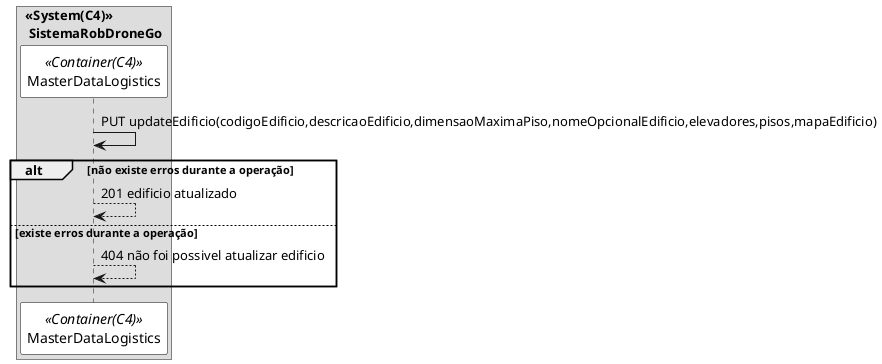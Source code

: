 @startuml getPackagingSD

skinparam sequence {
ParticipantBorderColor black
ParticipantBackgroundColor white
}

box "<<System(C4)>>\n SistemaRobDroneGo"
participant MasterDataLogistics as mdl <<Container(C4)>>
mdl -> mdl: PUT updateEdificio(codigoEdificio,descricaoEdificio,dimensaoMaximaPiso,nomeOpcionalEdificio,elevadores,pisos,mapaEdificio)
alt não existe erros durante a operação
mdl --> mdl: 201 edificio atualizado
else existe erros durante a operação
mdl --> mdl: 404 não foi possivel atualizar edificio
end 

end box

@enduml